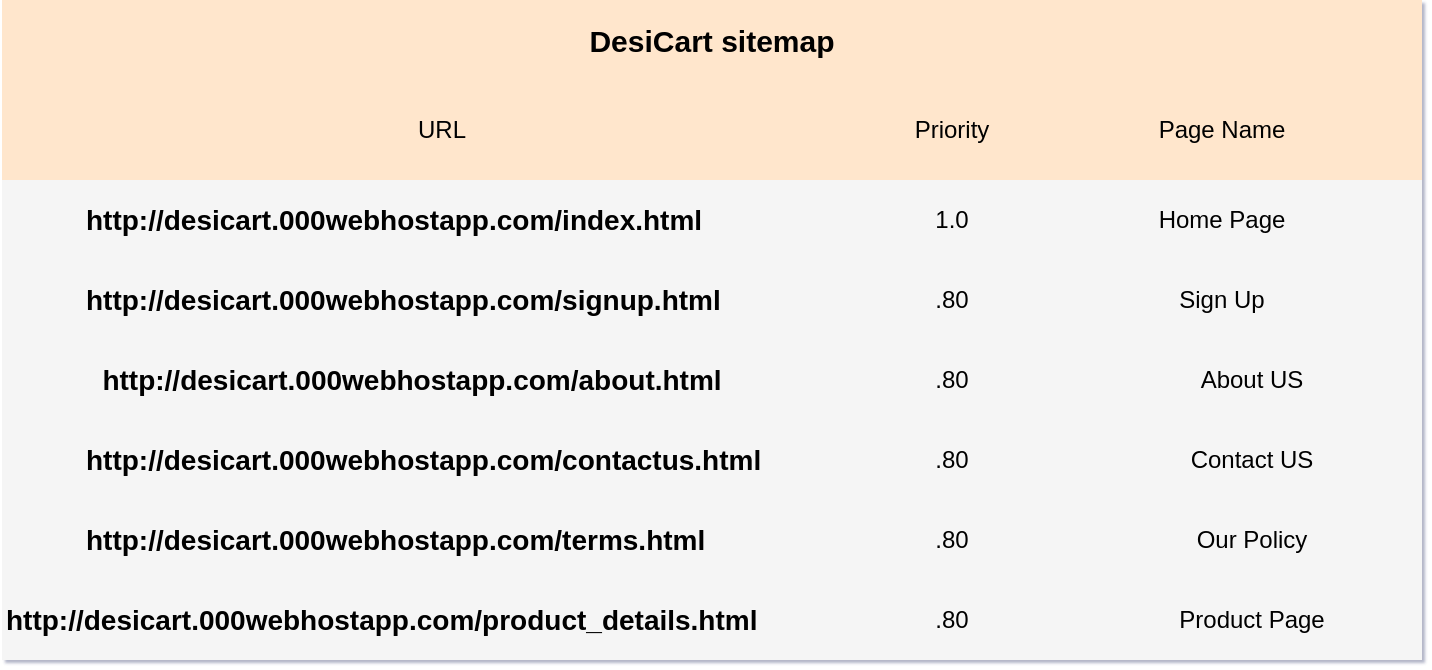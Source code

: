 <mxfile version="13.7.3" type="device"><diagram id="BgMkp2SuB5-apahCkvHE" name="Page-1"><mxGraphModel dx="1024" dy="592" grid="1" gridSize="10" guides="1" tooltips="1" connect="1" arrows="1" fold="1" page="1" pageScale="1" pageWidth="827" pageHeight="1169" math="0" shadow="1"><root><mxCell id="0"/><mxCell id="1" parent="0"/><mxCell id="xzYXGIAFwP6IIuK1Rgrq-1" value="" style="shape=table;html=1;whiteSpace=wrap;startSize=0;container=1;collapsible=0;childLayout=tableLayout;fillColor=#f5f5f5;fontColor=#333333;strokeColor=none;shadow=0;" parent="1" vertex="1"><mxGeometry x="140" y="100" width="710" height="130" as="geometry"/></mxCell><mxCell id="xzYXGIAFwP6IIuK1Rgrq-2" value="" style="shape=partialRectangle;html=1;whiteSpace=wrap;collapsible=0;dropTarget=0;pointerEvents=0;fillColor=#ffe6cc;top=0;left=0;bottom=0;right=0;points=[[0,0.5],[1,0.5]];portConstraint=eastwest;strokeColor=#d79b00;shadow=0;" parent="xzYXGIAFwP6IIuK1Rgrq-1" vertex="1"><mxGeometry width="710" height="50" as="geometry"/></mxCell><mxCell id="xzYXGIAFwP6IIuK1Rgrq-3" value="URL" style="shape=partialRectangle;html=1;whiteSpace=wrap;connectable=0;fillColor=none;top=0;left=0;bottom=0;right=0;overflow=hidden;shadow=0;" parent="xzYXGIAFwP6IIuK1Rgrq-2" vertex="1"><mxGeometry width="440" height="50" as="geometry"/></mxCell><mxCell id="xzYXGIAFwP6IIuK1Rgrq-4" value="Priority" style="shape=partialRectangle;html=1;whiteSpace=wrap;connectable=0;fillColor=none;top=0;left=0;bottom=0;right=0;overflow=hidden;shadow=0;" parent="xzYXGIAFwP6IIuK1Rgrq-2" vertex="1"><mxGeometry x="440" width="70" height="50" as="geometry"/></mxCell><mxCell id="xzYXGIAFwP6IIuK1Rgrq-5" value="Page Name" style="shape=partialRectangle;html=1;whiteSpace=wrap;connectable=0;fillColor=none;top=0;left=0;bottom=0;right=0;overflow=hidden;shadow=0;" parent="xzYXGIAFwP6IIuK1Rgrq-2" vertex="1"><mxGeometry x="510" width="200" height="50" as="geometry"/></mxCell><mxCell id="xzYXGIAFwP6IIuK1Rgrq-6" value="" style="shape=partialRectangle;html=1;whiteSpace=wrap;collapsible=0;dropTarget=0;pointerEvents=0;fillColor=none;top=0;left=0;bottom=0;right=0;points=[[0,0.5],[1,0.5]];portConstraint=eastwest;shadow=0;" parent="xzYXGIAFwP6IIuK1Rgrq-1" vertex="1"><mxGeometry y="50" width="710" height="40" as="geometry"/></mxCell><mxCell id="xzYXGIAFwP6IIuK1Rgrq-7" value="&lt;blockquote style=&quot;margin: 0 0 0 40px ; border: none ; padding: 0px&quot;&gt;&lt;b&gt;&lt;font style=&quot;font-size: 14px&quot;&gt;http://desicart.000webhostapp.com/index.html&lt;/font&gt;&lt;/b&gt;&lt;/blockquote&gt;" style="shape=partialRectangle;html=1;whiteSpace=wrap;connectable=0;fillColor=none;top=0;left=0;bottom=0;right=0;overflow=hidden;align=left;shadow=0;" parent="xzYXGIAFwP6IIuK1Rgrq-6" vertex="1"><mxGeometry width="440" height="40" as="geometry"/></mxCell><mxCell id="xzYXGIAFwP6IIuK1Rgrq-8" value="1.0" style="shape=partialRectangle;html=1;whiteSpace=wrap;connectable=0;fillColor=none;top=0;left=0;bottom=0;right=0;overflow=hidden;shadow=0;" parent="xzYXGIAFwP6IIuK1Rgrq-6" vertex="1"><mxGeometry x="440" width="70" height="40" as="geometry"/></mxCell><mxCell id="xzYXGIAFwP6IIuK1Rgrq-9" value="Home Page" style="shape=partialRectangle;html=1;whiteSpace=wrap;connectable=0;fillColor=none;top=0;left=0;bottom=0;right=0;overflow=hidden;shadow=0;" parent="xzYXGIAFwP6IIuK1Rgrq-6" vertex="1"><mxGeometry x="510" width="200" height="40" as="geometry"/></mxCell><mxCell id="xzYXGIAFwP6IIuK1Rgrq-10" value="" style="shape=partialRectangle;html=1;whiteSpace=wrap;collapsible=0;dropTarget=0;pointerEvents=0;fillColor=none;top=0;left=0;bottom=0;right=0;points=[[0,0.5],[1,0.5]];portConstraint=eastwest;shadow=0;" parent="xzYXGIAFwP6IIuK1Rgrq-1" vertex="1"><mxGeometry y="90" width="710" height="40" as="geometry"/></mxCell><mxCell id="xzYXGIAFwP6IIuK1Rgrq-11" value="&lt;blockquote style=&quot;margin: 0 0 0 40px ; border: none ; padding: 0px&quot;&gt;&lt;b&gt;&lt;font style=&quot;font-size: 14px&quot;&gt;http://desicart.000webhostapp.com/signup.html&lt;/font&gt;&lt;/b&gt;&lt;/blockquote&gt;" style="shape=partialRectangle;html=1;whiteSpace=wrap;connectable=0;fillColor=none;top=0;left=0;bottom=0;right=0;overflow=hidden;align=left;shadow=0;" parent="xzYXGIAFwP6IIuK1Rgrq-10" vertex="1"><mxGeometry width="440" height="40" as="geometry"/></mxCell><mxCell id="xzYXGIAFwP6IIuK1Rgrq-12" value=".80" style="shape=partialRectangle;html=1;whiteSpace=wrap;connectable=0;fillColor=none;top=0;left=0;bottom=0;right=0;overflow=hidden;shadow=0;" parent="xzYXGIAFwP6IIuK1Rgrq-10" vertex="1"><mxGeometry x="440" width="70" height="40" as="geometry"/></mxCell><mxCell id="xzYXGIAFwP6IIuK1Rgrq-13" value="Sign Up" style="shape=partialRectangle;html=1;whiteSpace=wrap;connectable=0;fillColor=none;top=0;left=0;bottom=0;right=0;overflow=hidden;shadow=0;" parent="xzYXGIAFwP6IIuK1Rgrq-10" vertex="1"><mxGeometry x="510" width="200" height="40" as="geometry"/></mxCell><mxCell id="xzYXGIAFwP6IIuK1Rgrq-22" value="" style="shape=table;html=1;whiteSpace=wrap;startSize=0;container=1;collapsible=0;childLayout=tableLayout;shadow=0;fillColor=#f5f5f5;fontColor=#333333;strokeColor=none;" parent="1" vertex="1"><mxGeometry x="140" y="230" width="710" height="120" as="geometry"/></mxCell><mxCell id="xzYXGIAFwP6IIuK1Rgrq-23" value="" style="shape=partialRectangle;html=1;whiteSpace=wrap;collapsible=0;dropTarget=0;pointerEvents=0;fillColor=none;top=0;left=0;bottom=0;right=0;points=[[0,0.5],[1,0.5]];portConstraint=eastwest;shadow=0;" parent="xzYXGIAFwP6IIuK1Rgrq-22" vertex="1"><mxGeometry width="710" height="40" as="geometry"/></mxCell><mxCell id="xzYXGIAFwP6IIuK1Rgrq-24" value="&lt;b&gt;&lt;font style=&quot;font-size: 14px&quot;&gt;http://desicart.000webhostapp.com/about.html&lt;/font&gt;&lt;/b&gt;" style="shape=partialRectangle;html=1;whiteSpace=wrap;connectable=0;fillColor=none;top=0;left=0;bottom=0;right=0;overflow=hidden;align=center;shadow=0;" parent="xzYXGIAFwP6IIuK1Rgrq-23" vertex="1"><mxGeometry width="410" height="40" as="geometry"/></mxCell><mxCell id="xzYXGIAFwP6IIuK1Rgrq-25" value=".80" style="shape=partialRectangle;html=1;whiteSpace=wrap;connectable=0;fillColor=none;top=0;left=0;bottom=0;right=0;overflow=hidden;shadow=0;" parent="xzYXGIAFwP6IIuK1Rgrq-23" vertex="1"><mxGeometry x="410" width="130" height="40" as="geometry"/></mxCell><mxCell id="xzYXGIAFwP6IIuK1Rgrq-26" value="About US" style="shape=partialRectangle;html=1;whiteSpace=wrap;connectable=0;fillColor=none;top=0;left=0;bottom=0;right=0;overflow=hidden;shadow=0;" parent="xzYXGIAFwP6IIuK1Rgrq-23" vertex="1"><mxGeometry x="540" width="170" height="40" as="geometry"/></mxCell><mxCell id="xzYXGIAFwP6IIuK1Rgrq-27" value="" style="shape=partialRectangle;html=1;whiteSpace=wrap;collapsible=0;dropTarget=0;pointerEvents=0;fillColor=none;top=0;left=0;bottom=0;right=0;points=[[0,0.5],[1,0.5]];portConstraint=eastwest;shadow=0;" parent="xzYXGIAFwP6IIuK1Rgrq-22" vertex="1"><mxGeometry y="40" width="710" height="40" as="geometry"/></mxCell><mxCell id="xzYXGIAFwP6IIuK1Rgrq-28" value="&lt;blockquote style=&quot;margin: 0 0 0 40px ; border: none ; padding: 0px&quot;&gt;&lt;b&gt;&lt;font style=&quot;font-size: 14px&quot;&gt;http://desicart.000webhostapp.com/contactus.html&lt;/font&gt;&lt;/b&gt;&lt;/blockquote&gt;" style="shape=partialRectangle;html=1;whiteSpace=wrap;connectable=0;fillColor=none;top=0;left=0;bottom=0;right=0;overflow=hidden;align=left;shadow=0;" parent="xzYXGIAFwP6IIuK1Rgrq-27" vertex="1"><mxGeometry width="410" height="40" as="geometry"/></mxCell><mxCell id="xzYXGIAFwP6IIuK1Rgrq-29" value=".80" style="shape=partialRectangle;html=1;whiteSpace=wrap;connectable=0;fillColor=none;top=0;left=0;bottom=0;right=0;overflow=hidden;shadow=0;" parent="xzYXGIAFwP6IIuK1Rgrq-27" vertex="1"><mxGeometry x="410" width="130" height="40" as="geometry"/></mxCell><mxCell id="xzYXGIAFwP6IIuK1Rgrq-30" value="Contact US" style="shape=partialRectangle;html=1;whiteSpace=wrap;connectable=0;fillColor=none;top=0;left=0;bottom=0;right=0;overflow=hidden;shadow=0;" parent="xzYXGIAFwP6IIuK1Rgrq-27" vertex="1"><mxGeometry x="540" width="170" height="40" as="geometry"/></mxCell><mxCell id="xzYXGIAFwP6IIuK1Rgrq-31" value="" style="shape=partialRectangle;html=1;whiteSpace=wrap;collapsible=0;dropTarget=0;pointerEvents=0;fillColor=none;top=0;left=0;bottom=0;right=0;points=[[0,0.5],[1,0.5]];portConstraint=eastwest;shadow=0;" parent="xzYXGIAFwP6IIuK1Rgrq-22" vertex="1"><mxGeometry y="80" width="710" height="40" as="geometry"/></mxCell><mxCell id="xzYXGIAFwP6IIuK1Rgrq-32" value="&lt;blockquote style=&quot;margin: 0 0 0 40px ; border: none ; padding: 0px&quot;&gt;&lt;b&gt;&lt;font style=&quot;font-size: 14px&quot;&gt;http://desicart.000webhostapp.com/terms.html&lt;/font&gt;&lt;/b&gt;&lt;/blockquote&gt;" style="shape=partialRectangle;html=1;whiteSpace=wrap;connectable=0;fillColor=none;top=0;left=0;bottom=0;right=0;overflow=hidden;align=left;shadow=0;" parent="xzYXGIAFwP6IIuK1Rgrq-31" vertex="1"><mxGeometry width="410" height="40" as="geometry"/></mxCell><mxCell id="xzYXGIAFwP6IIuK1Rgrq-33" value=".80" style="shape=partialRectangle;html=1;whiteSpace=wrap;connectable=0;fillColor=none;top=0;left=0;bottom=0;right=0;overflow=hidden;shadow=0;" parent="xzYXGIAFwP6IIuK1Rgrq-31" vertex="1"><mxGeometry x="410" width="130" height="40" as="geometry"/></mxCell><mxCell id="xzYXGIAFwP6IIuK1Rgrq-34" value="Our Policy" style="shape=partialRectangle;html=1;whiteSpace=wrap;connectable=0;fillColor=none;top=0;left=0;bottom=0;right=0;overflow=hidden;shadow=0;" parent="xzYXGIAFwP6IIuK1Rgrq-31" vertex="1"><mxGeometry x="540" width="170" height="40" as="geometry"/></mxCell><mxCell id="xzYXGIAFwP6IIuK1Rgrq-48" value="" style="shape=table;html=1;whiteSpace=wrap;startSize=0;container=1;collapsible=0;childLayout=tableLayout;shadow=0;separatorColor=#FFFCFC;fixedRows=0;fillColor=#f5f5f5;fontColor=#333333;strokeColor=none;" parent="1" vertex="1"><mxGeometry x="140" y="350" width="710" height="40" as="geometry"/></mxCell><mxCell id="xzYXGIAFwP6IIuK1Rgrq-49" value="" style="shape=partialRectangle;html=1;whiteSpace=wrap;collapsible=0;dropTarget=0;pointerEvents=0;fillColor=none;top=0;left=0;bottom=0;right=0;points=[[0,0.5],[1,0.5]];portConstraint=eastwest;shadow=0;" parent="xzYXGIAFwP6IIuK1Rgrq-48" vertex="1"><mxGeometry width="710" height="40" as="geometry"/></mxCell><mxCell id="xzYXGIAFwP6IIuK1Rgrq-50" value="&lt;b&gt;&lt;font style=&quot;font-size: 14px&quot;&gt;http://desicart.000webhostapp.com/product_details.html&lt;/font&gt;&lt;/b&gt;" style="shape=partialRectangle;html=1;whiteSpace=wrap;connectable=0;fillColor=none;top=0;left=0;bottom=0;right=0;overflow=hidden;align=left;shadow=0;" parent="xzYXGIAFwP6IIuK1Rgrq-49" vertex="1"><mxGeometry width="410" height="40" as="geometry"/></mxCell><mxCell id="xzYXGIAFwP6IIuK1Rgrq-51" value=".80" style="shape=partialRectangle;html=1;whiteSpace=wrap;connectable=0;fillColor=none;top=0;left=0;bottom=0;right=0;overflow=hidden;shadow=0;" parent="xzYXGIAFwP6IIuK1Rgrq-49" vertex="1"><mxGeometry x="410" width="130" height="40" as="geometry"/></mxCell><mxCell id="xzYXGIAFwP6IIuK1Rgrq-52" value="Product Page" style="shape=partialRectangle;html=1;whiteSpace=wrap;connectable=0;fillColor=none;top=0;left=0;bottom=0;right=0;overflow=hidden;shadow=0;" parent="xzYXGIAFwP6IIuK1Rgrq-49" vertex="1"><mxGeometry x="540" width="170" height="40" as="geometry"/></mxCell><mxCell id="xzYXGIAFwP6IIuK1Rgrq-61" value="&lt;b&gt;&lt;font style=&quot;font-size: 15px&quot;&gt;DesiCart sitemap&lt;/font&gt;&lt;/b&gt;" style="whiteSpace=wrap;html=1;align=center;shadow=0;fillColor=#ffe6cc;strokeColor=none;" parent="1" vertex="1"><mxGeometry x="140" y="60" width="710" height="40" as="geometry"/></mxCell></root></mxGraphModel></diagram></mxfile>